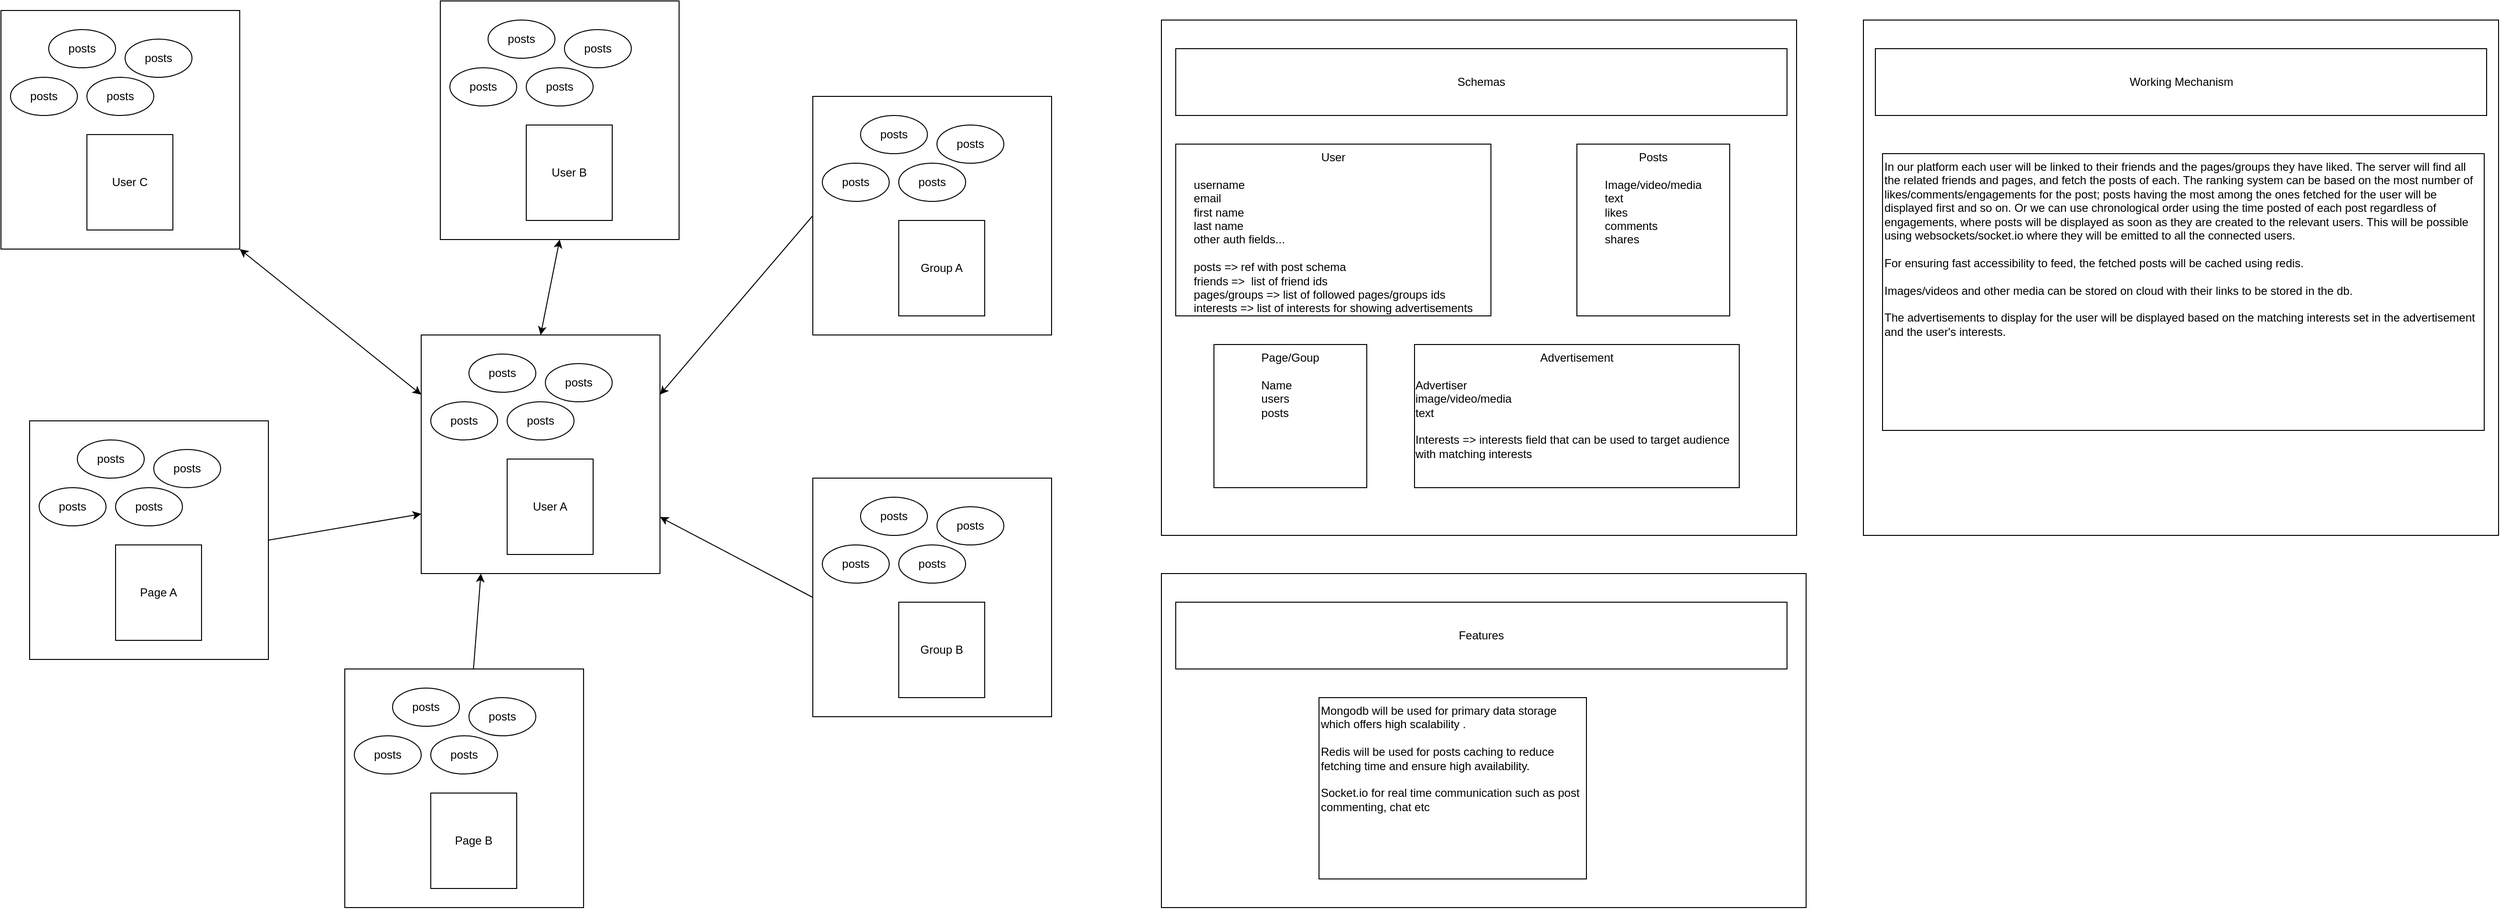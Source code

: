 <mxfile version="23.1.6" type="device">
  <diagram name="Page-1" id="oLakfNEAF9wIxqC6NjqP">
    <mxGraphModel dx="3520" dy="1912" grid="1" gridSize="10" guides="1" tooltips="1" connect="1" arrows="1" fold="1" page="1" pageScale="1" pageWidth="827" pageHeight="1169" math="0" shadow="0">
      <root>
        <mxCell id="0" />
        <mxCell id="1" parent="0" />
        <mxCell id="7CA9g2DMj29dnQD4LeFr-33" value="" style="whiteSpace=wrap;html=1;aspect=fixed;fillColor=none;" vertex="1" parent="1">
          <mxGeometry x="870" y="100" width="250" height="250" as="geometry" />
        </mxCell>
        <mxCell id="7CA9g2DMj29dnQD4LeFr-8" value="" style="whiteSpace=wrap;html=1;aspect=fixed;fillColor=none;" vertex="1" parent="1">
          <mxGeometry x="20" y="10" width="250" height="250" as="geometry" />
        </mxCell>
        <mxCell id="7CA9g2DMj29dnQD4LeFr-27" value="" style="whiteSpace=wrap;html=1;aspect=fixed;fillColor=none;" vertex="1" parent="1">
          <mxGeometry x="460" y="350" width="250" height="250" as="geometry" />
        </mxCell>
        <mxCell id="7CA9g2DMj29dnQD4LeFr-21" value="" style="whiteSpace=wrap;html=1;aspect=fixed;fillColor=none;" vertex="1" parent="1">
          <mxGeometry x="50" y="440" width="250" height="250" as="geometry" />
        </mxCell>
        <mxCell id="7CA9g2DMj29dnQD4LeFr-15" value="" style="whiteSpace=wrap;html=1;aspect=fixed;fillColor=none;movable=1;resizable=1;rotatable=1;deletable=1;editable=1;locked=0;connectable=1;" vertex="1" parent="1">
          <mxGeometry x="480" width="250" height="250" as="geometry" />
        </mxCell>
        <mxCell id="7CA9g2DMj29dnQD4LeFr-1" value="User C" style="rounded=0;whiteSpace=wrap;html=1;" vertex="1" parent="1">
          <mxGeometry x="110" y="140" width="90" height="100" as="geometry" />
        </mxCell>
        <mxCell id="7CA9g2DMj29dnQD4LeFr-4" value="posts" style="ellipse;whiteSpace=wrap;html=1;" vertex="1" parent="1">
          <mxGeometry x="70" y="30" width="70" height="40" as="geometry" />
        </mxCell>
        <mxCell id="7CA9g2DMj29dnQD4LeFr-5" value="posts" style="ellipse;whiteSpace=wrap;html=1;" vertex="1" parent="1">
          <mxGeometry x="150" y="40" width="70" height="40" as="geometry" />
        </mxCell>
        <mxCell id="7CA9g2DMj29dnQD4LeFr-6" value="posts" style="ellipse;whiteSpace=wrap;html=1;" vertex="1" parent="1">
          <mxGeometry x="30" y="80" width="70" height="40" as="geometry" />
        </mxCell>
        <mxCell id="7CA9g2DMj29dnQD4LeFr-7" value="posts" style="ellipse;whiteSpace=wrap;html=1;" vertex="1" parent="1">
          <mxGeometry x="110" y="80" width="70" height="40" as="geometry" />
        </mxCell>
        <mxCell id="7CA9g2DMj29dnQD4LeFr-10" value="User B" style="rounded=0;whiteSpace=wrap;html=1;" vertex="1" parent="1">
          <mxGeometry x="570" y="130" width="90" height="100" as="geometry" />
        </mxCell>
        <mxCell id="7CA9g2DMj29dnQD4LeFr-11" value="posts" style="ellipse;whiteSpace=wrap;html=1;" vertex="1" parent="1">
          <mxGeometry x="530" y="20" width="70" height="40" as="geometry" />
        </mxCell>
        <mxCell id="7CA9g2DMj29dnQD4LeFr-12" value="posts" style="ellipse;whiteSpace=wrap;html=1;" vertex="1" parent="1">
          <mxGeometry x="610" y="30" width="70" height="40" as="geometry" />
        </mxCell>
        <mxCell id="7CA9g2DMj29dnQD4LeFr-13" value="posts" style="ellipse;whiteSpace=wrap;html=1;" vertex="1" parent="1">
          <mxGeometry x="490" y="70" width="70" height="40" as="geometry" />
        </mxCell>
        <mxCell id="7CA9g2DMj29dnQD4LeFr-14" value="posts" style="ellipse;whiteSpace=wrap;html=1;" vertex="1" parent="1">
          <mxGeometry x="570" y="70" width="70" height="40" as="geometry" />
        </mxCell>
        <mxCell id="7CA9g2DMj29dnQD4LeFr-16" value="Page A" style="rounded=0;whiteSpace=wrap;html=1;" vertex="1" parent="1">
          <mxGeometry x="140" y="570" width="90" height="100" as="geometry" />
        </mxCell>
        <mxCell id="7CA9g2DMj29dnQD4LeFr-17" value="posts" style="ellipse;whiteSpace=wrap;html=1;" vertex="1" parent="1">
          <mxGeometry x="100" y="460" width="70" height="40" as="geometry" />
        </mxCell>
        <mxCell id="7CA9g2DMj29dnQD4LeFr-18" value="posts" style="ellipse;whiteSpace=wrap;html=1;" vertex="1" parent="1">
          <mxGeometry x="180" y="470" width="70" height="40" as="geometry" />
        </mxCell>
        <mxCell id="7CA9g2DMj29dnQD4LeFr-19" value="posts" style="ellipse;whiteSpace=wrap;html=1;" vertex="1" parent="1">
          <mxGeometry x="60" y="510" width="70" height="40" as="geometry" />
        </mxCell>
        <mxCell id="7CA9g2DMj29dnQD4LeFr-20" value="posts" style="ellipse;whiteSpace=wrap;html=1;" vertex="1" parent="1">
          <mxGeometry x="140" y="510" width="70" height="40" as="geometry" />
        </mxCell>
        <mxCell id="7CA9g2DMj29dnQD4LeFr-22" value="User A" style="rounded=0;whiteSpace=wrap;html=1;" vertex="1" parent="1">
          <mxGeometry x="550" y="480" width="90" height="100" as="geometry" />
        </mxCell>
        <mxCell id="7CA9g2DMj29dnQD4LeFr-23" value="posts" style="ellipse;whiteSpace=wrap;html=1;" vertex="1" parent="1">
          <mxGeometry x="510" y="370" width="70" height="40" as="geometry" />
        </mxCell>
        <mxCell id="7CA9g2DMj29dnQD4LeFr-24" value="posts" style="ellipse;whiteSpace=wrap;html=1;" vertex="1" parent="1">
          <mxGeometry x="590" y="380" width="70" height="40" as="geometry" />
        </mxCell>
        <mxCell id="7CA9g2DMj29dnQD4LeFr-25" value="posts" style="ellipse;whiteSpace=wrap;html=1;" vertex="1" parent="1">
          <mxGeometry x="470" y="420" width="70" height="40" as="geometry" />
        </mxCell>
        <mxCell id="7CA9g2DMj29dnQD4LeFr-26" value="posts" style="ellipse;whiteSpace=wrap;html=1;" vertex="1" parent="1">
          <mxGeometry x="550" y="420" width="70" height="40" as="geometry" />
        </mxCell>
        <mxCell id="7CA9g2DMj29dnQD4LeFr-28" value="Group A" style="rounded=0;whiteSpace=wrap;html=1;" vertex="1" parent="1">
          <mxGeometry x="960" y="230" width="90" height="100" as="geometry" />
        </mxCell>
        <mxCell id="7CA9g2DMj29dnQD4LeFr-29" value="posts" style="ellipse;whiteSpace=wrap;html=1;" vertex="1" parent="1">
          <mxGeometry x="920" y="120" width="70" height="40" as="geometry" />
        </mxCell>
        <mxCell id="7CA9g2DMj29dnQD4LeFr-30" value="posts" style="ellipse;whiteSpace=wrap;html=1;" vertex="1" parent="1">
          <mxGeometry x="1000" y="130" width="70" height="40" as="geometry" />
        </mxCell>
        <mxCell id="7CA9g2DMj29dnQD4LeFr-31" value="posts" style="ellipse;whiteSpace=wrap;html=1;" vertex="1" parent="1">
          <mxGeometry x="880" y="170" width="70" height="40" as="geometry" />
        </mxCell>
        <mxCell id="7CA9g2DMj29dnQD4LeFr-32" value="posts" style="ellipse;whiteSpace=wrap;html=1;" vertex="1" parent="1">
          <mxGeometry x="960" y="170" width="70" height="40" as="geometry" />
        </mxCell>
        <mxCell id="7CA9g2DMj29dnQD4LeFr-34" value="" style="whiteSpace=wrap;html=1;aspect=fixed;fillColor=none;" vertex="1" parent="1">
          <mxGeometry x="380" y="700" width="250" height="250" as="geometry" />
        </mxCell>
        <mxCell id="7CA9g2DMj29dnQD4LeFr-35" value="Page B" style="rounded=0;whiteSpace=wrap;html=1;" vertex="1" parent="1">
          <mxGeometry x="470" y="830" width="90" height="100" as="geometry" />
        </mxCell>
        <mxCell id="7CA9g2DMj29dnQD4LeFr-36" value="posts" style="ellipse;whiteSpace=wrap;html=1;" vertex="1" parent="1">
          <mxGeometry x="430" y="720" width="70" height="40" as="geometry" />
        </mxCell>
        <mxCell id="7CA9g2DMj29dnQD4LeFr-37" value="posts" style="ellipse;whiteSpace=wrap;html=1;" vertex="1" parent="1">
          <mxGeometry x="510" y="730" width="70" height="40" as="geometry" />
        </mxCell>
        <mxCell id="7CA9g2DMj29dnQD4LeFr-38" value="posts" style="ellipse;whiteSpace=wrap;html=1;" vertex="1" parent="1">
          <mxGeometry x="390" y="770" width="70" height="40" as="geometry" />
        </mxCell>
        <mxCell id="7CA9g2DMj29dnQD4LeFr-39" value="posts" style="ellipse;whiteSpace=wrap;html=1;" vertex="1" parent="1">
          <mxGeometry x="470" y="770" width="70" height="40" as="geometry" />
        </mxCell>
        <mxCell id="7CA9g2DMj29dnQD4LeFr-40" value="" style="whiteSpace=wrap;html=1;aspect=fixed;fillColor=none;" vertex="1" parent="1">
          <mxGeometry x="870" y="500" width="250" height="250" as="geometry" />
        </mxCell>
        <mxCell id="7CA9g2DMj29dnQD4LeFr-41" value="Group B" style="rounded=0;whiteSpace=wrap;html=1;" vertex="1" parent="1">
          <mxGeometry x="960" y="630" width="90" height="100" as="geometry" />
        </mxCell>
        <mxCell id="7CA9g2DMj29dnQD4LeFr-42" value="posts" style="ellipse;whiteSpace=wrap;html=1;" vertex="1" parent="1">
          <mxGeometry x="920" y="520" width="70" height="40" as="geometry" />
        </mxCell>
        <mxCell id="7CA9g2DMj29dnQD4LeFr-43" value="posts" style="ellipse;whiteSpace=wrap;html=1;" vertex="1" parent="1">
          <mxGeometry x="1000" y="530" width="70" height="40" as="geometry" />
        </mxCell>
        <mxCell id="7CA9g2DMj29dnQD4LeFr-44" value="posts" style="ellipse;whiteSpace=wrap;html=1;" vertex="1" parent="1">
          <mxGeometry x="880" y="570" width="70" height="40" as="geometry" />
        </mxCell>
        <mxCell id="7CA9g2DMj29dnQD4LeFr-45" value="posts" style="ellipse;whiteSpace=wrap;html=1;" vertex="1" parent="1">
          <mxGeometry x="960" y="570" width="70" height="40" as="geometry" />
        </mxCell>
        <mxCell id="7CA9g2DMj29dnQD4LeFr-46" value="" style="endArrow=classic;startArrow=classic;html=1;rounded=0;exitX=1;exitY=1;exitDx=0;exitDy=0;entryX=0;entryY=0.25;entryDx=0;entryDy=0;" edge="1" parent="1" source="7CA9g2DMj29dnQD4LeFr-8" target="7CA9g2DMj29dnQD4LeFr-27">
          <mxGeometry width="50" height="50" relative="1" as="geometry">
            <mxPoint x="450" y="450" as="sourcePoint" />
            <mxPoint x="500" y="400" as="targetPoint" />
          </mxGeometry>
        </mxCell>
        <mxCell id="7CA9g2DMj29dnQD4LeFr-49" value="" style="endArrow=classic;startArrow=classic;html=1;rounded=0;entryX=0.5;entryY=1;entryDx=0;entryDy=0;exitX=0.5;exitY=0;exitDx=0;exitDy=0;" edge="1" parent="1" source="7CA9g2DMj29dnQD4LeFr-27" target="7CA9g2DMj29dnQD4LeFr-15">
          <mxGeometry width="50" height="50" relative="1" as="geometry">
            <mxPoint x="450" y="450" as="sourcePoint" />
            <mxPoint x="500" y="400" as="targetPoint" />
          </mxGeometry>
        </mxCell>
        <mxCell id="7CA9g2DMj29dnQD4LeFr-51" value="" style="endArrow=classic;html=1;rounded=0;exitX=0;exitY=0.5;exitDx=0;exitDy=0;entryX=1;entryY=0.25;entryDx=0;entryDy=0;" edge="1" parent="1" source="7CA9g2DMj29dnQD4LeFr-33" target="7CA9g2DMj29dnQD4LeFr-27">
          <mxGeometry width="50" height="50" relative="1" as="geometry">
            <mxPoint x="450" y="450" as="sourcePoint" />
            <mxPoint x="500" y="400" as="targetPoint" />
          </mxGeometry>
        </mxCell>
        <mxCell id="7CA9g2DMj29dnQD4LeFr-52" value="" style="endArrow=classic;html=1;rounded=0;exitX=0;exitY=0.5;exitDx=0;exitDy=0;" edge="1" parent="1" source="7CA9g2DMj29dnQD4LeFr-40" target="7CA9g2DMj29dnQD4LeFr-27">
          <mxGeometry width="50" height="50" relative="1" as="geometry">
            <mxPoint x="450" y="450" as="sourcePoint" />
            <mxPoint x="750" y="590" as="targetPoint" />
          </mxGeometry>
        </mxCell>
        <mxCell id="7CA9g2DMj29dnQD4LeFr-53" value="" style="endArrow=classic;html=1;rounded=0;entryX=0.25;entryY=1;entryDx=0;entryDy=0;" edge="1" parent="1" source="7CA9g2DMj29dnQD4LeFr-34" target="7CA9g2DMj29dnQD4LeFr-27">
          <mxGeometry width="50" height="50" relative="1" as="geometry">
            <mxPoint x="500" y="340" as="sourcePoint" />
            <mxPoint x="550" y="290" as="targetPoint" />
          </mxGeometry>
        </mxCell>
        <mxCell id="7CA9g2DMj29dnQD4LeFr-54" value="" style="endArrow=classic;html=1;rounded=0;exitX=1;exitY=0.5;exitDx=0;exitDy=0;entryX=0;entryY=0.75;entryDx=0;entryDy=0;" edge="1" parent="1" source="7CA9g2DMj29dnQD4LeFr-21" target="7CA9g2DMj29dnQD4LeFr-27">
          <mxGeometry width="50" height="50" relative="1" as="geometry">
            <mxPoint x="590" y="430" as="sourcePoint" />
            <mxPoint x="640" y="380" as="targetPoint" />
          </mxGeometry>
        </mxCell>
        <mxCell id="7CA9g2DMj29dnQD4LeFr-55" value="" style="rounded=0;whiteSpace=wrap;html=1;fillColor=none;align=left;" vertex="1" parent="1">
          <mxGeometry x="1235" y="20" width="665" height="540" as="geometry" />
        </mxCell>
        <mxCell id="7CA9g2DMj29dnQD4LeFr-58" value="Schemas" style="rounded=0;whiteSpace=wrap;html=1;fillColor=none;" vertex="1" parent="1">
          <mxGeometry x="1250" y="50" width="640" height="70" as="geometry" />
        </mxCell>
        <mxCell id="7CA9g2DMj29dnQD4LeFr-59" value="User&lt;br&gt;&lt;br&gt;&lt;div style=&quot;text-align: left;&quot;&gt;username&lt;/div&gt;&lt;div style=&quot;text-align: left;&quot;&gt;email&lt;/div&gt;&lt;div style=&quot;text-align: left;&quot;&gt;first name&lt;/div&gt;&lt;div style=&quot;text-align: left;&quot;&gt;last name&lt;/div&gt;&lt;div style=&quot;text-align: left;&quot;&gt;other auth fields...&lt;/div&gt;&lt;div style=&quot;text-align: left;&quot;&gt;&lt;br&gt;&lt;/div&gt;&lt;div style=&quot;text-align: left;&quot;&gt;posts =&amp;gt; ref with post schema&lt;/div&gt;&lt;div style=&quot;text-align: left;&quot;&gt;friends =&amp;gt;&amp;nbsp; list of friend ids&lt;/div&gt;&lt;div style=&quot;text-align: left;&quot;&gt;pages/groups =&amp;gt; list of followed pages/groups ids&lt;/div&gt;&lt;div style=&quot;text-align: left;&quot;&gt;interests =&amp;gt; list of interests for showing advertisements&lt;/div&gt;" style="rounded=0;whiteSpace=wrap;html=1;fillColor=none;verticalAlign=top;" vertex="1" parent="1">
          <mxGeometry x="1250" y="150" width="330" height="180" as="geometry" />
        </mxCell>
        <mxCell id="7CA9g2DMj29dnQD4LeFr-60" value="Posts&lt;br&gt;&lt;br&gt;&lt;div style=&quot;text-align: left;&quot;&gt;Image/video/media&lt;/div&gt;&lt;div style=&quot;text-align: left;&quot;&gt;text&lt;/div&gt;&lt;div style=&quot;text-align: left;&quot;&gt;likes&lt;/div&gt;&lt;div style=&quot;text-align: left;&quot;&gt;comments&lt;/div&gt;&lt;div style=&quot;text-align: left;&quot;&gt;shares&lt;/div&gt;&lt;div style=&quot;text-align: left;&quot;&gt;&lt;br&gt;&lt;/div&gt;&lt;div style=&quot;text-align: left;&quot;&gt;&lt;br&gt;&lt;/div&gt;" style="rounded=0;whiteSpace=wrap;html=1;fillColor=none;verticalAlign=top;" vertex="1" parent="1">
          <mxGeometry x="1670" y="150" width="160" height="180" as="geometry" />
        </mxCell>
        <mxCell id="7CA9g2DMj29dnQD4LeFr-61" value="Page/Goup&lt;br&gt;&lt;br&gt;&lt;div style=&quot;text-align: left;&quot;&gt;Name&lt;/div&gt;&lt;div style=&quot;text-align: left;&quot;&gt;users&lt;/div&gt;&lt;div style=&quot;text-align: left;&quot;&gt;posts&lt;/div&gt;" style="rounded=0;whiteSpace=wrap;html=1;fillColor=none;verticalAlign=top;" vertex="1" parent="1">
          <mxGeometry x="1290" y="360" width="160" height="150" as="geometry" />
        </mxCell>
        <mxCell id="7CA9g2DMj29dnQD4LeFr-63" value="Advertisement&lt;br&gt;&lt;br&gt;&lt;div style=&quot;text-align: left;&quot;&gt;Advertiser&lt;/div&gt;&lt;div style=&quot;text-align: left;&quot;&gt;image/video/media&lt;/div&gt;&lt;div style=&quot;text-align: left;&quot;&gt;text&lt;/div&gt;&lt;div style=&quot;text-align: left;&quot;&gt;&lt;br&gt;&lt;/div&gt;&lt;div style=&quot;text-align: left;&quot;&gt;Interests =&amp;gt; interests field that can be used to target audience with matching interests&lt;/div&gt;" style="rounded=0;whiteSpace=wrap;html=1;fillColor=none;verticalAlign=top;" vertex="1" parent="1">
          <mxGeometry x="1500" y="360" width="340" height="150" as="geometry" />
        </mxCell>
        <mxCell id="7CA9g2DMj29dnQD4LeFr-69" value="" style="rounded=0;whiteSpace=wrap;html=1;fillColor=none;align=left;" vertex="1" parent="1">
          <mxGeometry x="1970" y="20" width="665" height="540" as="geometry" />
        </mxCell>
        <mxCell id="7CA9g2DMj29dnQD4LeFr-70" value="Working Mechanism" style="rounded=0;whiteSpace=wrap;html=1;fillColor=none;" vertex="1" parent="1">
          <mxGeometry x="1982.5" y="50" width="640" height="70" as="geometry" />
        </mxCell>
        <mxCell id="7CA9g2DMj29dnQD4LeFr-71" value="In our platform each user will be linked to their friends and the pages/groups they have liked. The server will find all the related friends and pages, and fetch the posts of each. The ranking system can be based on the most number of likes/comments/engagements for the post; posts having the most among the ones fetched for the user will be displayed first and so on. Or we can use chronological order using the time posted of each post regardless of engagements, where posts will be displayed as soon as they are created to the relevant users. This will be possible using websockets/socket.io where they will be emitted to all the connected users.&lt;br&gt;&lt;br&gt;For ensuring fast accessibility to feed, the fetched posts will be cached using redis.&lt;br&gt;&lt;br&gt;Images/videos and other media can be stored on cloud with their links to be stored in the db.&lt;br&gt;&lt;br&gt;The advertisements to display for the user will be displayed based on the matching interests set in the advertisement and the user&#39;s interests.&lt;br&gt;&lt;br&gt;&lt;br&gt;&lt;div&gt;&lt;br&gt;&lt;/div&gt;" style="rounded=0;whiteSpace=wrap;html=1;fillColor=none;align=left;horizontal=1;verticalAlign=top;" vertex="1" parent="1">
          <mxGeometry x="1990" y="160" width="630" height="290" as="geometry" />
        </mxCell>
        <mxCell id="7CA9g2DMj29dnQD4LeFr-73" value="" style="rounded=0;whiteSpace=wrap;html=1;fillColor=none;align=left;" vertex="1" parent="1">
          <mxGeometry x="1235" y="600" width="675" height="350" as="geometry" />
        </mxCell>
        <mxCell id="7CA9g2DMj29dnQD4LeFr-74" value="Features" style="rounded=0;whiteSpace=wrap;html=1;fillColor=none;" vertex="1" parent="1">
          <mxGeometry x="1250" y="630" width="640" height="70" as="geometry" />
        </mxCell>
        <mxCell id="7CA9g2DMj29dnQD4LeFr-75" value="Mongodb will be used for primary data storage which offers high scalability .&lt;br&gt;&lt;br&gt;Redis will be used for posts caching to reduce fetching time and ensure high availability.&lt;br&gt;&lt;br&gt;Socket.io for real time communication such as post commenting, chat etc&lt;br&gt;&lt;div&gt;&lt;br/&gt;&lt;/div&gt;" style="rounded=0;whiteSpace=wrap;html=1;fillColor=none;verticalAlign=top;align=left;" vertex="1" parent="1">
          <mxGeometry x="1400" y="730" width="280" height="190" as="geometry" />
        </mxCell>
      </root>
    </mxGraphModel>
  </diagram>
</mxfile>
